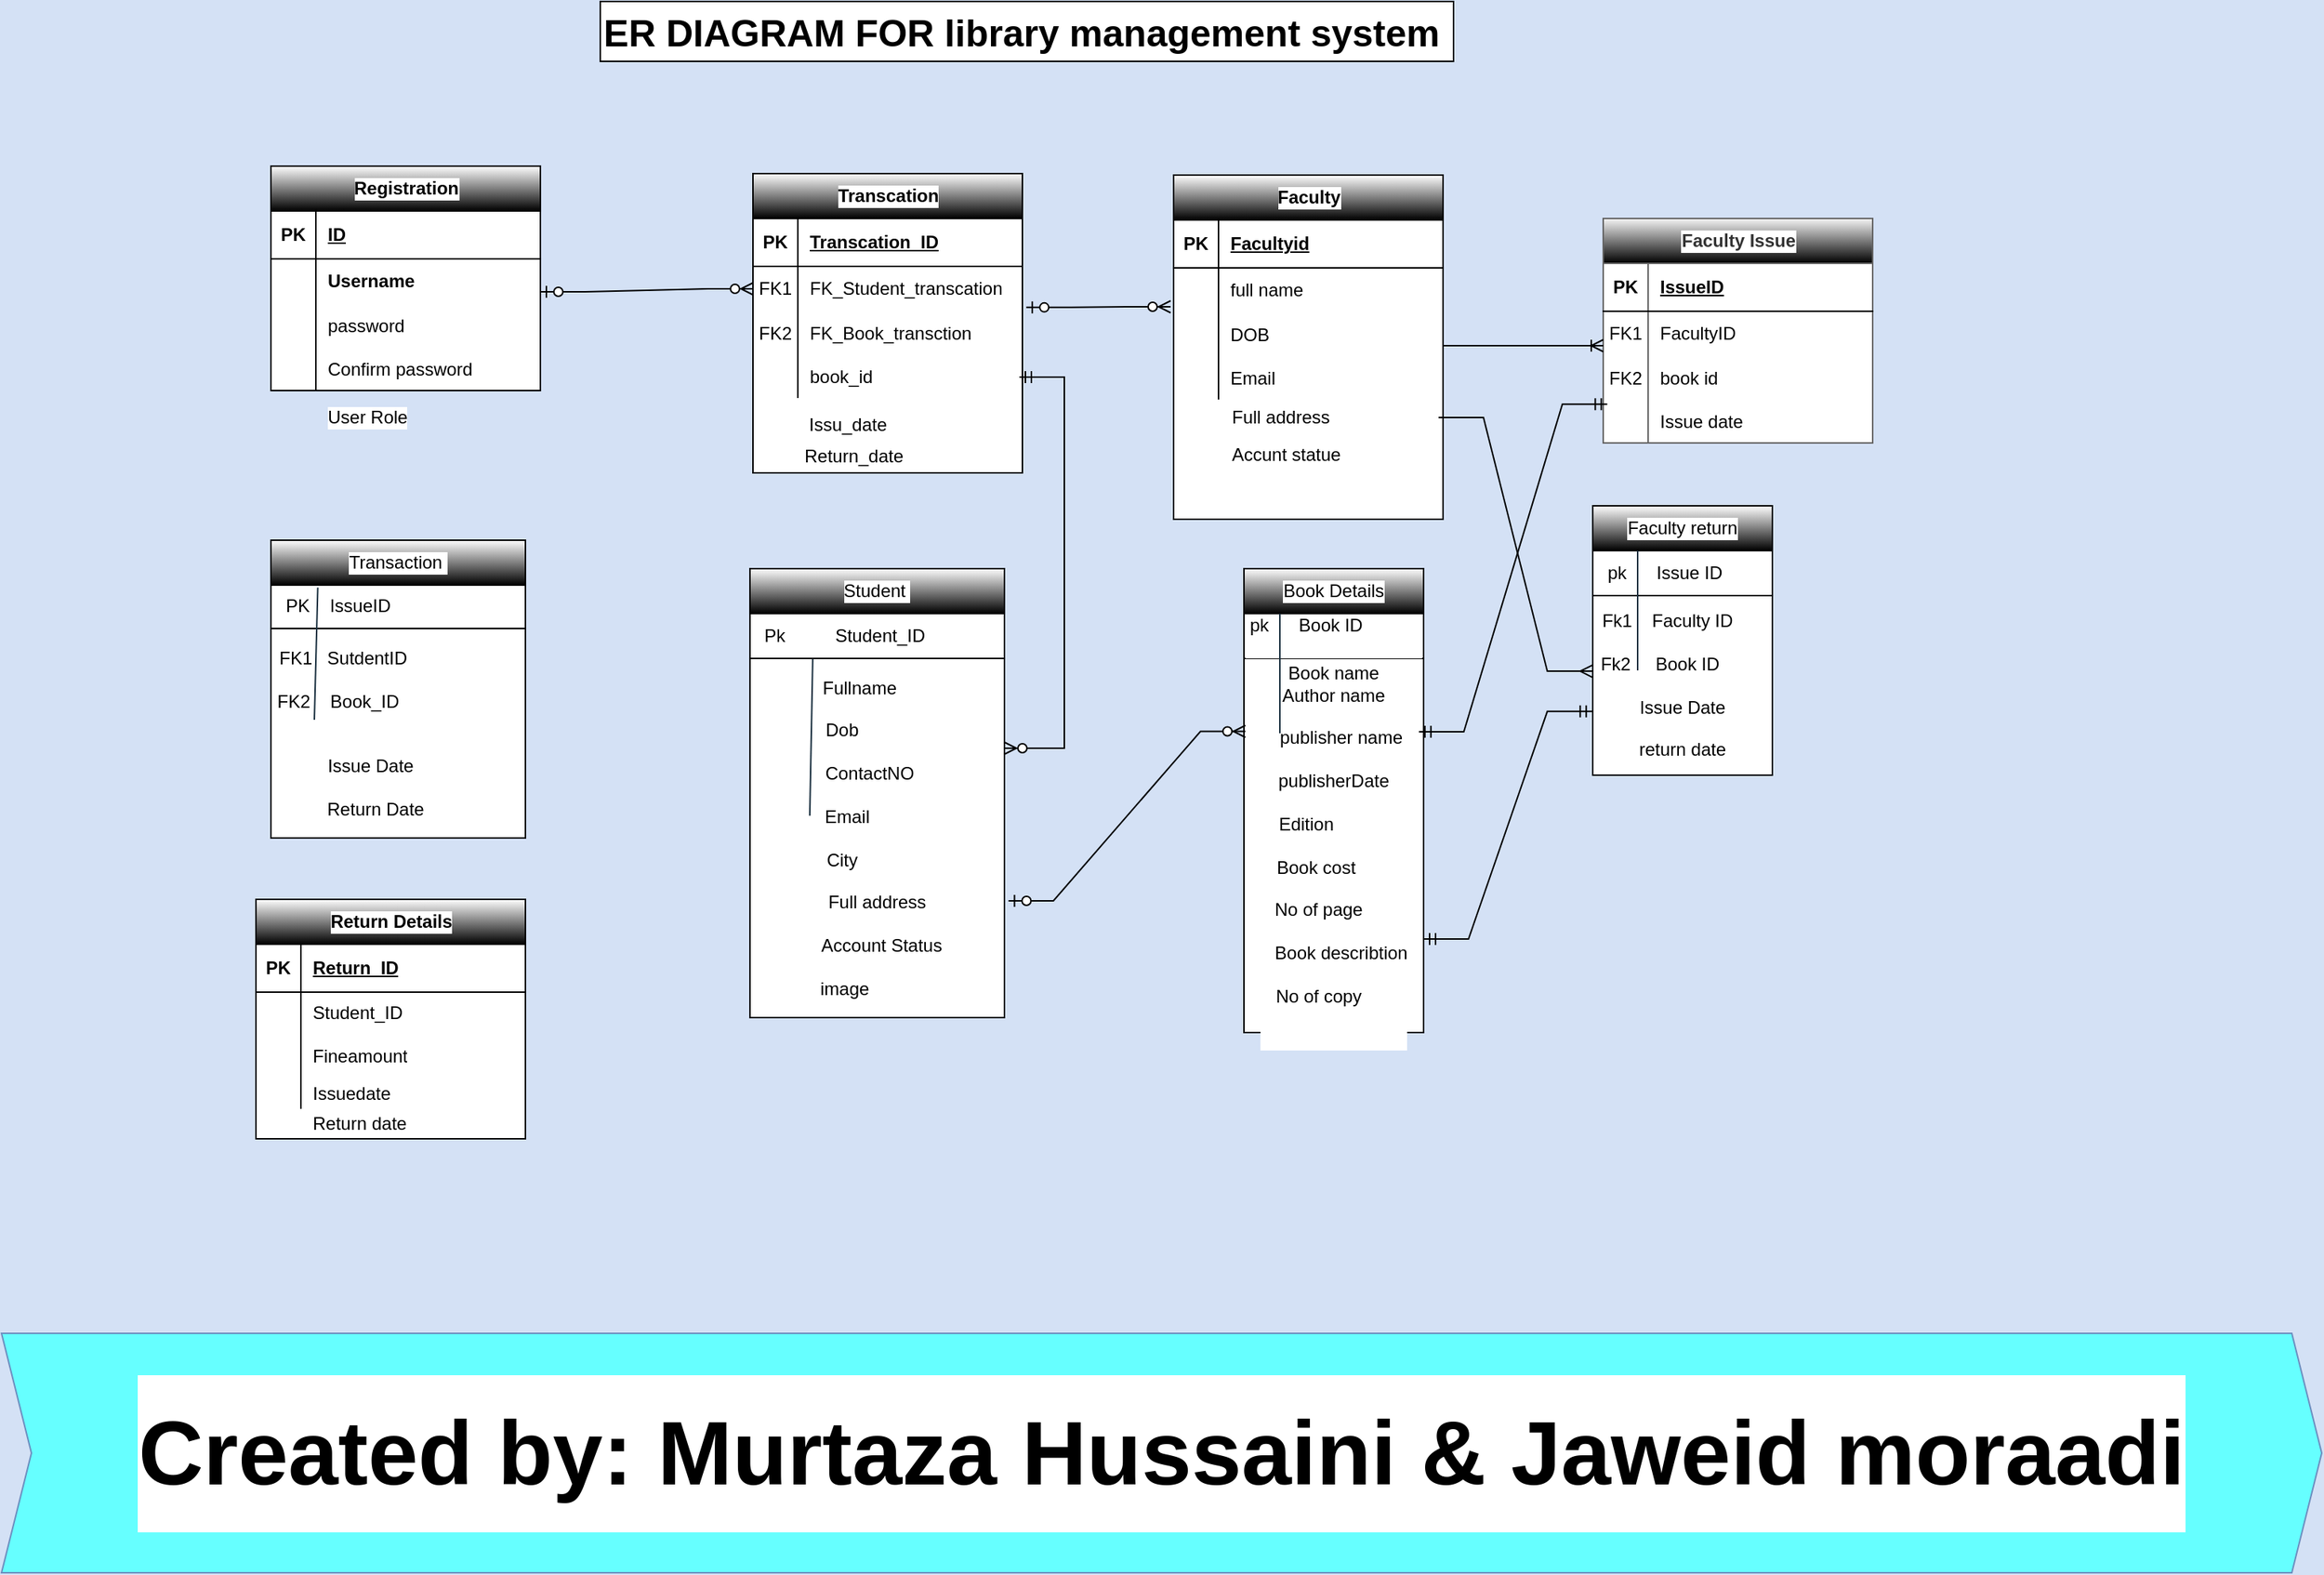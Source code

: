 <mxfile version="27.0.3">
  <diagram name="Page-1" id="FoEoWMVOJTnuln3-TEQc">
    <mxGraphModel dx="1464" dy="644" grid="1" gridSize="10" guides="1" tooltips="1" connect="1" arrows="1" fold="1" page="1" pageScale="1" pageWidth="850" pageHeight="1100" background="#D4E1F5" math="0" shadow="0">
      <root>
        <mxCell id="0" />
        <mxCell id="1" parent="0" />
        <mxCell id="78TRFL_Pudhh9JTYJMQ1-1" value="Registration" style="shape=table;startSize=30;container=1;collapsible=1;childLayout=tableLayout;fixedRows=1;rowLines=0;fontStyle=1;align=center;resizeLast=1;html=1;labelBackgroundColor=#FFFFFF;swimlaneFillColor=default;gradientColor=default;" parent="1" vertex="1">
          <mxGeometry x="240" y="160" width="180" height="150" as="geometry" />
        </mxCell>
        <mxCell id="78TRFL_Pudhh9JTYJMQ1-2" value="" style="shape=tableRow;horizontal=0;startSize=0;swimlaneHead=0;swimlaneBody=0;fillColor=none;collapsible=0;dropTarget=0;points=[[0,0.5],[1,0.5]];portConstraint=eastwest;top=0;left=0;right=0;bottom=1;labelBackgroundColor=#FFFFFF;strokeColor=inherit;" parent="78TRFL_Pudhh9JTYJMQ1-1" vertex="1">
          <mxGeometry y="30" width="180" height="32" as="geometry" />
        </mxCell>
        <mxCell id="78TRFL_Pudhh9JTYJMQ1-3" value="PK" style="shape=partialRectangle;connectable=0;fillColor=none;top=0;left=0;bottom=0;right=0;fontStyle=1;overflow=hidden;whiteSpace=wrap;html=1;labelBackgroundColor=#FFFFFF;strokeColor=inherit;" parent="78TRFL_Pudhh9JTYJMQ1-2" vertex="1">
          <mxGeometry width="30" height="32" as="geometry">
            <mxRectangle width="30" height="32" as="alternateBounds" />
          </mxGeometry>
        </mxCell>
        <mxCell id="78TRFL_Pudhh9JTYJMQ1-4" value="ID" style="shape=partialRectangle;connectable=0;fillColor=none;top=0;left=0;bottom=0;right=0;align=left;spacingLeft=6;fontStyle=5;overflow=hidden;whiteSpace=wrap;html=1;labelBackgroundColor=#FFFFFF;strokeColor=inherit;" parent="78TRFL_Pudhh9JTYJMQ1-2" vertex="1">
          <mxGeometry x="30" width="150" height="32" as="geometry">
            <mxRectangle width="150" height="32" as="alternateBounds" />
          </mxGeometry>
        </mxCell>
        <mxCell id="78TRFL_Pudhh9JTYJMQ1-5" value="" style="shape=tableRow;horizontal=0;startSize=0;swimlaneHead=0;swimlaneBody=0;fillColor=none;collapsible=0;dropTarget=0;points=[[0,0.5],[1,0.5]];portConstraint=eastwest;top=0;left=0;right=0;bottom=0;labelBackgroundColor=#FFFFFF;strokeColor=inherit;" parent="78TRFL_Pudhh9JTYJMQ1-1" vertex="1">
          <mxGeometry y="62" width="180" height="30" as="geometry" />
        </mxCell>
        <mxCell id="78TRFL_Pudhh9JTYJMQ1-6" value="" style="shape=partialRectangle;connectable=0;fillColor=none;top=0;left=0;bottom=0;right=0;editable=1;overflow=hidden;whiteSpace=wrap;html=1;labelBackgroundColor=#FFFFFF;strokeColor=inherit;" parent="78TRFL_Pudhh9JTYJMQ1-5" vertex="1">
          <mxGeometry width="30" height="30" as="geometry">
            <mxRectangle width="30" height="30" as="alternateBounds" />
          </mxGeometry>
        </mxCell>
        <mxCell id="78TRFL_Pudhh9JTYJMQ1-7" value="&lt;b&gt;Username&lt;/b&gt;" style="shape=partialRectangle;connectable=0;fillColor=none;top=0;left=0;bottom=0;right=0;align=left;spacingLeft=6;overflow=hidden;whiteSpace=wrap;html=1;labelBackgroundColor=#FFFFFF;strokeColor=inherit;" parent="78TRFL_Pudhh9JTYJMQ1-5" vertex="1">
          <mxGeometry x="30" width="150" height="30" as="geometry">
            <mxRectangle width="150" height="30" as="alternateBounds" />
          </mxGeometry>
        </mxCell>
        <mxCell id="78TRFL_Pudhh9JTYJMQ1-8" value="" style="shape=tableRow;horizontal=0;startSize=0;swimlaneHead=0;swimlaneBody=0;fillColor=none;collapsible=0;dropTarget=0;points=[[0,0.5],[1,0.5]];portConstraint=eastwest;top=0;left=0;right=0;bottom=0;labelBackgroundColor=#FFFFFF;strokeColor=inherit;" parent="78TRFL_Pudhh9JTYJMQ1-1" vertex="1">
          <mxGeometry y="92" width="180" height="30" as="geometry" />
        </mxCell>
        <mxCell id="78TRFL_Pudhh9JTYJMQ1-9" value="" style="shape=partialRectangle;connectable=0;fillColor=none;top=0;left=0;bottom=0;right=0;editable=1;overflow=hidden;whiteSpace=wrap;html=1;labelBackgroundColor=#FFFFFF;strokeColor=inherit;" parent="78TRFL_Pudhh9JTYJMQ1-8" vertex="1">
          <mxGeometry width="30" height="30" as="geometry">
            <mxRectangle width="30" height="30" as="alternateBounds" />
          </mxGeometry>
        </mxCell>
        <mxCell id="78TRFL_Pudhh9JTYJMQ1-10" value="password" style="shape=partialRectangle;connectable=0;fillColor=none;top=0;left=0;bottom=0;right=0;align=left;spacingLeft=6;overflow=hidden;whiteSpace=wrap;html=1;labelBackgroundColor=#FFFFFF;strokeColor=inherit;" parent="78TRFL_Pudhh9JTYJMQ1-8" vertex="1">
          <mxGeometry x="30" width="150" height="30" as="geometry">
            <mxRectangle width="150" height="30" as="alternateBounds" />
          </mxGeometry>
        </mxCell>
        <mxCell id="78TRFL_Pudhh9JTYJMQ1-11" value="" style="shape=tableRow;horizontal=0;startSize=0;swimlaneHead=0;swimlaneBody=0;fillColor=none;collapsible=0;dropTarget=0;points=[[0,0.5],[1,0.5]];portConstraint=eastwest;top=0;left=0;right=0;bottom=0;labelBackgroundColor=#FFFFFF;strokeColor=inherit;" parent="78TRFL_Pudhh9JTYJMQ1-1" vertex="1">
          <mxGeometry y="122" width="180" height="28" as="geometry" />
        </mxCell>
        <mxCell id="78TRFL_Pudhh9JTYJMQ1-12" value="" style="shape=partialRectangle;connectable=0;fillColor=none;top=0;left=0;bottom=0;right=0;editable=1;overflow=hidden;whiteSpace=wrap;html=1;labelBackgroundColor=#FFFFFF;strokeColor=inherit;" parent="78TRFL_Pudhh9JTYJMQ1-11" vertex="1">
          <mxGeometry width="30" height="28" as="geometry">
            <mxRectangle width="30" height="28" as="alternateBounds" />
          </mxGeometry>
        </mxCell>
        <mxCell id="78TRFL_Pudhh9JTYJMQ1-13" value="Confirm password" style="shape=partialRectangle;connectable=0;fillColor=none;top=0;left=0;bottom=0;right=0;align=left;spacingLeft=6;overflow=hidden;whiteSpace=wrap;html=1;labelBackgroundColor=#FFFFFF;strokeColor=inherit;" parent="78TRFL_Pudhh9JTYJMQ1-11" vertex="1">
          <mxGeometry x="30" width="150" height="28" as="geometry">
            <mxRectangle width="150" height="28" as="alternateBounds" />
          </mxGeometry>
        </mxCell>
        <mxCell id="78TRFL_Pudhh9JTYJMQ1-14" value="" style="endArrow=none;html=1;rounded=0;fontFamily=Helvetica;fontSize=12;fontColor=default;horizontal=0;exitX=0.016;exitY=-0.075;exitDx=0;exitDy=0;exitPerimeter=0;entryX=0.994;entryY=0.89;entryDx=0;entryDy=0;entryPerimeter=0;labelBackgroundColor=#FFFFFF;strokeColor=none;" parent="78TRFL_Pudhh9JTYJMQ1-1" target="78TRFL_Pudhh9JTYJMQ1-5" edge="1">
          <mxGeometry width="50" height="50" relative="1" as="geometry">
            <mxPoint x="-0.12" y="89.75" as="sourcePoint" />
            <mxPoint x="187" y="90" as="targetPoint" />
          </mxGeometry>
        </mxCell>
        <mxCell id="78TRFL_Pudhh9JTYJMQ1-15" value="User Role" style="shape=partialRectangle;connectable=0;fillColor=none;top=0;left=0;bottom=0;right=0;align=left;spacingLeft=6;overflow=hidden;whiteSpace=wrap;html=1;labelBackgroundColor=#FFFFFF;strokeColor=none;" parent="1" vertex="1">
          <mxGeometry x="270" y="313" width="150" height="30" as="geometry">
            <mxRectangle width="150" height="30" as="alternateBounds" />
          </mxGeometry>
        </mxCell>
        <mxCell id="78TRFL_Pudhh9JTYJMQ1-16" value="" style="endArrow=none;html=1;rounded=0;fontFamily=Helvetica;fontSize=12;fontColor=default;horizontal=0;labelBackgroundColor=#FFFFFF;strokeColor=none;" parent="1" edge="1">
          <mxGeometry width="50" height="50" relative="1" as="geometry">
            <mxPoint x="240" y="350" as="sourcePoint" />
            <mxPoint x="420" y="350" as="targetPoint" />
          </mxGeometry>
        </mxCell>
        <mxCell id="78TRFL_Pudhh9JTYJMQ1-17" value="" style="endArrow=none;html=1;rounded=0;fontFamily=Helvetica;fontSize=12;fontColor=default;horizontal=0;labelBackgroundColor=#FFFFFF;strokeColor=none;" parent="1" edge="1">
          <mxGeometry width="50" height="50" relative="1" as="geometry">
            <mxPoint x="420" y="310" as="sourcePoint" />
            <mxPoint x="420" y="350" as="targetPoint" />
          </mxGeometry>
        </mxCell>
        <mxCell id="78TRFL_Pudhh9JTYJMQ1-18" value="" style="endArrow=none;html=1;rounded=0;fontFamily=Helvetica;fontSize=12;fontColor=default;horizontal=0;labelBackgroundColor=#FFFFFF;strokeColor=none;" parent="1" edge="1">
          <mxGeometry width="50" height="50" relative="1" as="geometry">
            <mxPoint x="240" y="311" as="sourcePoint" />
            <mxPoint x="240" y="351" as="targetPoint" />
          </mxGeometry>
        </mxCell>
        <mxCell id="78TRFL_Pudhh9JTYJMQ1-19" value="" style="endArrow=none;html=1;rounded=0;fontFamily=Helvetica;fontSize=12;fontColor=default;horizontal=0;labelBackgroundColor=#FFFFFF;strokeColor=none;" parent="1" edge="1">
          <mxGeometry width="50" height="50" relative="1" as="geometry">
            <mxPoint x="270" y="311" as="sourcePoint" />
            <mxPoint x="270" y="351" as="targetPoint" />
          </mxGeometry>
        </mxCell>
        <mxCell id="78TRFL_Pudhh9JTYJMQ1-20" value="" style="edgeStyle=entityRelationEdgeStyle;fontSize=12;html=1;endArrow=ERzeroToMany;startArrow=ERzeroToOne;rounded=0;fontFamily=Helvetica;fontColor=default;horizontal=0;entryX=0;entryY=0.5;entryDx=0;entryDy=0;labelBackgroundColor=#FFFFFF;" parent="1" target="78TRFL_Pudhh9JTYJMQ1-25" edge="1">
          <mxGeometry width="100" height="100" relative="1" as="geometry">
            <mxPoint x="420" y="244" as="sourcePoint" />
            <mxPoint x="540" y="244" as="targetPoint" />
            <Array as="points">
              <mxPoint x="510" y="144" />
              <mxPoint x="520" y="224" />
            </Array>
          </mxGeometry>
        </mxCell>
        <mxCell id="78TRFL_Pudhh9JTYJMQ1-21" value="Transcation" style="shape=table;startSize=30;container=1;collapsible=1;childLayout=tableLayout;fixedRows=1;rowLines=0;fontStyle=1;align=center;resizeLast=1;html=1;labelBackgroundColor=#FFFFFF;swimlaneFillColor=default;gradientColor=default;" parent="1" vertex="1">
          <mxGeometry x="562" y="165" width="180" height="200" as="geometry" />
        </mxCell>
        <mxCell id="78TRFL_Pudhh9JTYJMQ1-22" value="" style="shape=tableRow;horizontal=0;startSize=0;swimlaneHead=0;swimlaneBody=0;fillColor=none;collapsible=0;dropTarget=0;points=[[0,0.5],[1,0.5]];portConstraint=eastwest;top=0;left=0;right=0;bottom=1;labelBackgroundColor=#FFFFFF;" parent="78TRFL_Pudhh9JTYJMQ1-21" vertex="1">
          <mxGeometry y="30" width="180" height="32" as="geometry" />
        </mxCell>
        <mxCell id="78TRFL_Pudhh9JTYJMQ1-23" value="PK" style="shape=partialRectangle;connectable=0;fillColor=none;top=0;left=0;bottom=0;right=0;fontStyle=1;overflow=hidden;whiteSpace=wrap;html=1;labelBackgroundColor=#FFFFFF;" parent="78TRFL_Pudhh9JTYJMQ1-22" vertex="1">
          <mxGeometry width="30" height="32" as="geometry">
            <mxRectangle width="30" height="32" as="alternateBounds" />
          </mxGeometry>
        </mxCell>
        <mxCell id="78TRFL_Pudhh9JTYJMQ1-24" value="Transcation_ID" style="shape=partialRectangle;connectable=0;fillColor=none;top=0;left=0;bottom=0;right=0;align=left;spacingLeft=6;fontStyle=5;overflow=hidden;whiteSpace=wrap;html=1;labelBackgroundColor=#FFFFFF;" parent="78TRFL_Pudhh9JTYJMQ1-22" vertex="1">
          <mxGeometry x="30" width="150" height="32" as="geometry">
            <mxRectangle width="150" height="32" as="alternateBounds" />
          </mxGeometry>
        </mxCell>
        <mxCell id="78TRFL_Pudhh9JTYJMQ1-25" value="" style="shape=tableRow;horizontal=0;startSize=0;swimlaneHead=0;swimlaneBody=0;fillColor=none;collapsible=0;dropTarget=0;points=[[0,0.5],[1,0.5]];portConstraint=eastwest;top=0;left=0;right=0;bottom=0;labelBackgroundColor=#FFFFFF;" parent="78TRFL_Pudhh9JTYJMQ1-21" vertex="1">
          <mxGeometry y="62" width="180" height="30" as="geometry" />
        </mxCell>
        <mxCell id="78TRFL_Pudhh9JTYJMQ1-26" value="FK1" style="shape=partialRectangle;connectable=0;fillColor=none;top=0;left=0;bottom=0;right=0;editable=1;overflow=hidden;whiteSpace=wrap;html=1;labelBackgroundColor=#FFFFFF;" parent="78TRFL_Pudhh9JTYJMQ1-25" vertex="1">
          <mxGeometry width="30" height="30" as="geometry">
            <mxRectangle width="30" height="30" as="alternateBounds" />
          </mxGeometry>
        </mxCell>
        <mxCell id="78TRFL_Pudhh9JTYJMQ1-27" value="FK_Student_transcation" style="shape=partialRectangle;connectable=0;fillColor=none;top=0;left=0;bottom=0;right=0;align=left;spacingLeft=6;overflow=hidden;whiteSpace=wrap;html=1;labelBackgroundColor=#FFFFFF;" parent="78TRFL_Pudhh9JTYJMQ1-25" vertex="1">
          <mxGeometry x="30" width="150" height="30" as="geometry">
            <mxRectangle width="150" height="30" as="alternateBounds" />
          </mxGeometry>
        </mxCell>
        <mxCell id="78TRFL_Pudhh9JTYJMQ1-28" value="" style="shape=tableRow;horizontal=0;startSize=0;swimlaneHead=0;swimlaneBody=0;fillColor=none;collapsible=0;dropTarget=0;points=[[0,0.5],[1,0.5]];portConstraint=eastwest;top=0;left=0;right=0;bottom=0;labelBackgroundColor=#FFFFFF;" parent="78TRFL_Pudhh9JTYJMQ1-21" vertex="1">
          <mxGeometry y="92" width="180" height="30" as="geometry" />
        </mxCell>
        <mxCell id="78TRFL_Pudhh9JTYJMQ1-29" value="FK2" style="shape=partialRectangle;connectable=0;fillColor=none;top=0;left=0;bottom=0;right=0;editable=1;overflow=hidden;whiteSpace=wrap;html=1;labelBackgroundColor=#FFFFFF;" parent="78TRFL_Pudhh9JTYJMQ1-28" vertex="1">
          <mxGeometry width="30" height="30" as="geometry">
            <mxRectangle width="30" height="30" as="alternateBounds" />
          </mxGeometry>
        </mxCell>
        <mxCell id="78TRFL_Pudhh9JTYJMQ1-30" value="FK_Book_transction" style="shape=partialRectangle;connectable=0;fillColor=none;top=0;left=0;bottom=0;right=0;align=left;spacingLeft=6;overflow=hidden;whiteSpace=wrap;html=1;labelBackgroundColor=#FFFFFF;" parent="78TRFL_Pudhh9JTYJMQ1-28" vertex="1">
          <mxGeometry x="30" width="150" height="30" as="geometry">
            <mxRectangle width="150" height="30" as="alternateBounds" />
          </mxGeometry>
        </mxCell>
        <mxCell id="78TRFL_Pudhh9JTYJMQ1-31" value="" style="shape=tableRow;horizontal=0;startSize=0;swimlaneHead=0;swimlaneBody=0;fillColor=none;collapsible=0;dropTarget=0;points=[[0,0.5],[1,0.5]];portConstraint=eastwest;top=0;left=0;right=0;bottom=0;labelBackgroundColor=#FFFFFF;" parent="78TRFL_Pudhh9JTYJMQ1-21" vertex="1">
          <mxGeometry y="122" width="180" height="28" as="geometry" />
        </mxCell>
        <mxCell id="78TRFL_Pudhh9JTYJMQ1-32" value="" style="shape=partialRectangle;connectable=0;fillColor=none;top=0;left=0;bottom=0;right=0;editable=1;overflow=hidden;whiteSpace=wrap;html=1;labelBackgroundColor=#FFFFFF;" parent="78TRFL_Pudhh9JTYJMQ1-31" vertex="1">
          <mxGeometry width="30" height="28" as="geometry">
            <mxRectangle width="30" height="28" as="alternateBounds" />
          </mxGeometry>
        </mxCell>
        <mxCell id="78TRFL_Pudhh9JTYJMQ1-33" value="book_id" style="shape=partialRectangle;connectable=0;fillColor=none;top=0;left=0;bottom=0;right=0;align=left;spacingLeft=6;overflow=hidden;whiteSpace=wrap;html=1;labelBackgroundColor=#FFFFFF;" parent="78TRFL_Pudhh9JTYJMQ1-31" vertex="1">
          <mxGeometry x="30" width="150" height="28" as="geometry">
            <mxRectangle width="150" height="28" as="alternateBounds" />
          </mxGeometry>
        </mxCell>
        <mxCell id="78TRFL_Pudhh9JTYJMQ1-34" value="Issu_date" style="text;html=1;align=center;verticalAlign=middle;resizable=0;points=[];autosize=1;strokeColor=none;fillColor=none;fontFamily=Helvetica;fontSize=12;fontColor=default;horizontal=0;rotation=90;labelBackgroundColor=#FFFFFF;" parent="1" vertex="1">
          <mxGeometry x="605" y="298" width="40" height="70" as="geometry" />
        </mxCell>
        <mxCell id="78TRFL_Pudhh9JTYJMQ1-35" value="Return_date" style="text;html=1;align=center;verticalAlign=middle;resizable=0;points=[];autosize=1;strokeColor=none;fillColor=none;fontFamily=Helvetica;fontSize=12;fontColor=default;horizontal=0;rotation=90;labelBackgroundColor=#FFFFFF;" parent="1" vertex="1">
          <mxGeometry x="609" y="314" width="40" height="80" as="geometry" />
        </mxCell>
        <mxCell id="78TRFL_Pudhh9JTYJMQ1-36" value="" style="edgeStyle=entityRelationEdgeStyle;fontSize=12;html=1;endArrow=ERzeroToMany;startArrow=ERzeroToOne;rounded=0;fontFamily=Helvetica;fontColor=default;horizontal=0;exitX=1.02;exitY=-0.086;exitDx=0;exitDy=0;exitPerimeter=0;labelBackgroundColor=#FFFFFF;" parent="1" edge="1">
          <mxGeometry width="100" height="100" relative="1" as="geometry">
            <mxPoint x="744.6" y="254.42" as="sourcePoint" />
            <mxPoint x="841" y="254" as="targetPoint" />
            <Array as="points">
              <mxPoint x="811" y="154" />
              <mxPoint x="821" y="234" />
            </Array>
          </mxGeometry>
        </mxCell>
        <mxCell id="78TRFL_Pudhh9JTYJMQ1-37" value="Faculty" style="shape=table;startSize=30;container=1;collapsible=1;childLayout=tableLayout;fixedRows=1;rowLines=0;fontStyle=1;align=center;resizeLast=1;html=1;labelBackgroundColor=#FFFFFF;swimlaneFillColor=default;strokeColor=default;gradientColor=default;" parent="1" vertex="1">
          <mxGeometry x="843" y="166" width="180" height="230" as="geometry" />
        </mxCell>
        <mxCell id="78TRFL_Pudhh9JTYJMQ1-38" value="" style="shape=tableRow;horizontal=0;startSize=0;swimlaneHead=0;swimlaneBody=0;fillColor=none;collapsible=0;dropTarget=0;points=[[0,0.5],[1,0.5]];portConstraint=eastwest;top=0;left=0;right=0;bottom=1;labelBackgroundColor=#FFFFFF;swimlaneFillColor=default;strokeColor=default;" parent="78TRFL_Pudhh9JTYJMQ1-37" vertex="1">
          <mxGeometry y="30" width="180" height="32" as="geometry" />
        </mxCell>
        <mxCell id="78TRFL_Pudhh9JTYJMQ1-39" value="PK" style="shape=partialRectangle;connectable=0;fillColor=none;top=0;left=0;bottom=0;right=0;fontStyle=1;overflow=hidden;whiteSpace=wrap;html=1;labelBackgroundColor=#FFFFFF;swimlaneFillColor=default;strokeColor=default;" parent="78TRFL_Pudhh9JTYJMQ1-38" vertex="1">
          <mxGeometry width="30" height="32" as="geometry">
            <mxRectangle width="30" height="32" as="alternateBounds" />
          </mxGeometry>
        </mxCell>
        <mxCell id="78TRFL_Pudhh9JTYJMQ1-40" value="Facultyid" style="shape=partialRectangle;connectable=0;fillColor=none;top=0;left=0;bottom=0;right=0;align=left;spacingLeft=6;fontStyle=5;overflow=hidden;whiteSpace=wrap;html=1;labelBackgroundColor=#FFFFFF;swimlaneFillColor=default;strokeColor=default;" parent="78TRFL_Pudhh9JTYJMQ1-38" vertex="1">
          <mxGeometry x="30" width="150" height="32" as="geometry">
            <mxRectangle width="150" height="32" as="alternateBounds" />
          </mxGeometry>
        </mxCell>
        <mxCell id="78TRFL_Pudhh9JTYJMQ1-41" value="" style="shape=tableRow;horizontal=0;startSize=0;swimlaneHead=0;swimlaneBody=0;fillColor=none;collapsible=0;dropTarget=0;points=[[0,0.5],[1,0.5]];portConstraint=eastwest;top=0;left=0;right=0;bottom=0;labelBackgroundColor=#FFFFFF;swimlaneFillColor=default;strokeColor=default;" parent="78TRFL_Pudhh9JTYJMQ1-37" vertex="1">
          <mxGeometry y="62" width="180" height="30" as="geometry" />
        </mxCell>
        <mxCell id="78TRFL_Pudhh9JTYJMQ1-42" value="" style="shape=partialRectangle;connectable=0;fillColor=none;top=0;left=0;bottom=0;right=0;editable=1;overflow=hidden;whiteSpace=wrap;html=1;labelBackgroundColor=#FFFFFF;swimlaneFillColor=default;strokeColor=default;" parent="78TRFL_Pudhh9JTYJMQ1-41" vertex="1">
          <mxGeometry width="30" height="30" as="geometry">
            <mxRectangle width="30" height="30" as="alternateBounds" />
          </mxGeometry>
        </mxCell>
        <mxCell id="78TRFL_Pudhh9JTYJMQ1-43" value="full name" style="shape=partialRectangle;connectable=0;fillColor=none;top=0;left=0;bottom=0;right=0;align=left;spacingLeft=6;overflow=hidden;whiteSpace=wrap;html=1;labelBackgroundColor=#FFFFFF;swimlaneFillColor=default;strokeColor=default;" parent="78TRFL_Pudhh9JTYJMQ1-41" vertex="1">
          <mxGeometry x="30" width="150" height="30" as="geometry">
            <mxRectangle width="150" height="30" as="alternateBounds" />
          </mxGeometry>
        </mxCell>
        <mxCell id="78TRFL_Pudhh9JTYJMQ1-44" value="" style="shape=tableRow;horizontal=0;startSize=0;swimlaneHead=0;swimlaneBody=0;fillColor=none;collapsible=0;dropTarget=0;points=[[0,0.5],[1,0.5]];portConstraint=eastwest;top=0;left=0;right=0;bottom=0;labelBackgroundColor=#FFFFFF;swimlaneFillColor=default;strokeColor=default;" parent="78TRFL_Pudhh9JTYJMQ1-37" vertex="1">
          <mxGeometry y="92" width="180" height="30" as="geometry" />
        </mxCell>
        <mxCell id="78TRFL_Pudhh9JTYJMQ1-45" value="" style="shape=partialRectangle;connectable=0;fillColor=none;top=0;left=0;bottom=0;right=0;editable=1;overflow=hidden;whiteSpace=wrap;html=1;labelBackgroundColor=#FFFFFF;swimlaneFillColor=default;strokeColor=default;" parent="78TRFL_Pudhh9JTYJMQ1-44" vertex="1">
          <mxGeometry width="30" height="30" as="geometry">
            <mxRectangle width="30" height="30" as="alternateBounds" />
          </mxGeometry>
        </mxCell>
        <mxCell id="78TRFL_Pudhh9JTYJMQ1-46" value="DOB" style="shape=partialRectangle;connectable=0;fillColor=none;top=0;left=0;bottom=0;right=0;align=left;spacingLeft=6;overflow=hidden;whiteSpace=wrap;html=1;labelBackgroundColor=#FFFFFF;swimlaneFillColor=default;strokeColor=default;" parent="78TRFL_Pudhh9JTYJMQ1-44" vertex="1">
          <mxGeometry x="30" width="150" height="30" as="geometry">
            <mxRectangle width="150" height="30" as="alternateBounds" />
          </mxGeometry>
        </mxCell>
        <mxCell id="78TRFL_Pudhh9JTYJMQ1-47" value="" style="shape=tableRow;horizontal=0;startSize=0;swimlaneHead=0;swimlaneBody=0;fillColor=none;collapsible=0;dropTarget=0;points=[[0,0.5],[1,0.5]];portConstraint=eastwest;top=0;left=0;right=0;bottom=0;labelBackgroundColor=#FFFFFF;swimlaneFillColor=default;strokeColor=default;" parent="78TRFL_Pudhh9JTYJMQ1-37" vertex="1">
          <mxGeometry y="122" width="180" height="28" as="geometry" />
        </mxCell>
        <mxCell id="78TRFL_Pudhh9JTYJMQ1-48" value="" style="shape=partialRectangle;connectable=0;fillColor=none;top=0;left=0;bottom=0;right=0;editable=1;overflow=hidden;whiteSpace=wrap;html=1;labelBackgroundColor=#FFFFFF;swimlaneFillColor=default;strokeColor=default;" parent="78TRFL_Pudhh9JTYJMQ1-47" vertex="1">
          <mxGeometry width="30" height="28" as="geometry">
            <mxRectangle width="30" height="28" as="alternateBounds" />
          </mxGeometry>
        </mxCell>
        <mxCell id="78TRFL_Pudhh9JTYJMQ1-49" value="Email" style="shape=partialRectangle;connectable=0;fillColor=none;top=0;left=0;bottom=0;right=0;align=left;spacingLeft=6;overflow=hidden;whiteSpace=wrap;html=1;labelBackgroundColor=#FFFFFF;swimlaneFillColor=default;strokeColor=default;" parent="78TRFL_Pudhh9JTYJMQ1-47" vertex="1">
          <mxGeometry x="30" width="150" height="28" as="geometry">
            <mxRectangle width="150" height="28" as="alternateBounds" />
          </mxGeometry>
        </mxCell>
        <mxCell id="78TRFL_Pudhh9JTYJMQ1-50" value="Full address" style="shape=partialRectangle;connectable=0;fillColor=none;top=0;left=0;bottom=0;right=0;align=left;spacingLeft=6;overflow=hidden;whiteSpace=wrap;html=1;labelBackgroundColor=#FFFFFF;swimlaneFillColor=default;strokeColor=default;" parent="1" vertex="1">
          <mxGeometry x="874" y="314" width="150" height="28" as="geometry">
            <mxRectangle width="150" height="28" as="alternateBounds" />
          </mxGeometry>
        </mxCell>
        <mxCell id="78TRFL_Pudhh9JTYJMQ1-52" value="Faculty Issue" style="shape=table;startSize=30;container=1;collapsible=1;childLayout=tableLayout;fixedRows=1;rowLines=0;fontStyle=1;align=center;resizeLast=1;html=1;labelBackgroundColor=#FFFFFF;fillColor=#f5f5f5;fontColor=#333333;strokeColor=#666666;gradientColor=default;swimlaneFillColor=default;" parent="1" vertex="1">
          <mxGeometry x="1130" y="195" width="180" height="150" as="geometry" />
        </mxCell>
        <mxCell id="78TRFL_Pudhh9JTYJMQ1-53" value="" style="shape=tableRow;horizontal=0;startSize=0;swimlaneHead=0;swimlaneBody=0;fillColor=none;collapsible=0;dropTarget=0;points=[[0,0.5],[1,0.5]];portConstraint=eastwest;top=0;left=0;right=0;bottom=1;labelBackgroundColor=#FFFFFF;" parent="78TRFL_Pudhh9JTYJMQ1-52" vertex="1">
          <mxGeometry y="30" width="180" height="32" as="geometry" />
        </mxCell>
        <mxCell id="78TRFL_Pudhh9JTYJMQ1-54" value="PK" style="shape=partialRectangle;connectable=0;fillColor=none;top=0;left=0;bottom=0;right=0;fontStyle=1;overflow=hidden;whiteSpace=wrap;html=1;labelBackgroundColor=#FFFFFF;" parent="78TRFL_Pudhh9JTYJMQ1-53" vertex="1">
          <mxGeometry width="30" height="32" as="geometry">
            <mxRectangle width="30" height="32" as="alternateBounds" />
          </mxGeometry>
        </mxCell>
        <mxCell id="78TRFL_Pudhh9JTYJMQ1-55" value="IssueID" style="shape=partialRectangle;connectable=0;fillColor=none;top=0;left=0;bottom=0;right=0;align=left;spacingLeft=6;fontStyle=5;overflow=hidden;whiteSpace=wrap;html=1;labelBackgroundColor=#FFFFFF;" parent="78TRFL_Pudhh9JTYJMQ1-53" vertex="1">
          <mxGeometry x="30" width="150" height="32" as="geometry">
            <mxRectangle width="150" height="32" as="alternateBounds" />
          </mxGeometry>
        </mxCell>
        <mxCell id="78TRFL_Pudhh9JTYJMQ1-56" value="" style="shape=tableRow;horizontal=0;startSize=0;swimlaneHead=0;swimlaneBody=0;fillColor=none;collapsible=0;dropTarget=0;points=[[0,0.5],[1,0.5]];portConstraint=eastwest;top=0;left=0;right=0;bottom=0;labelBackgroundColor=#FFFFFF;" parent="78TRFL_Pudhh9JTYJMQ1-52" vertex="1">
          <mxGeometry y="62" width="180" height="30" as="geometry" />
        </mxCell>
        <mxCell id="78TRFL_Pudhh9JTYJMQ1-57" value="FK1" style="shape=partialRectangle;connectable=0;fillColor=none;top=0;left=0;bottom=0;right=0;editable=1;overflow=hidden;whiteSpace=wrap;html=1;labelBackgroundColor=#FFFFFF;" parent="78TRFL_Pudhh9JTYJMQ1-56" vertex="1">
          <mxGeometry width="30" height="30" as="geometry">
            <mxRectangle width="30" height="30" as="alternateBounds" />
          </mxGeometry>
        </mxCell>
        <mxCell id="78TRFL_Pudhh9JTYJMQ1-58" value="FacultyID" style="shape=partialRectangle;connectable=0;fillColor=none;top=0;left=0;bottom=0;right=0;align=left;spacingLeft=6;overflow=hidden;whiteSpace=wrap;html=1;labelBackgroundColor=#FFFFFF;" parent="78TRFL_Pudhh9JTYJMQ1-56" vertex="1">
          <mxGeometry x="30" width="150" height="30" as="geometry">
            <mxRectangle width="150" height="30" as="alternateBounds" />
          </mxGeometry>
        </mxCell>
        <mxCell id="78TRFL_Pudhh9JTYJMQ1-59" value="" style="shape=tableRow;horizontal=0;startSize=0;swimlaneHead=0;swimlaneBody=0;fillColor=none;collapsible=0;dropTarget=0;points=[[0,0.5],[1,0.5]];portConstraint=eastwest;top=0;left=0;right=0;bottom=0;labelBackgroundColor=#FFFFFF;" parent="78TRFL_Pudhh9JTYJMQ1-52" vertex="1">
          <mxGeometry y="92" width="180" height="30" as="geometry" />
        </mxCell>
        <mxCell id="78TRFL_Pudhh9JTYJMQ1-60" value="FK2" style="shape=partialRectangle;connectable=0;fillColor=none;top=0;left=0;bottom=0;right=0;editable=1;overflow=hidden;whiteSpace=wrap;html=1;labelBackgroundColor=#FFFFFF;" parent="78TRFL_Pudhh9JTYJMQ1-59" vertex="1">
          <mxGeometry width="30" height="30" as="geometry">
            <mxRectangle width="30" height="30" as="alternateBounds" />
          </mxGeometry>
        </mxCell>
        <mxCell id="78TRFL_Pudhh9JTYJMQ1-61" value="book id" style="shape=partialRectangle;connectable=0;fillColor=none;top=0;left=0;bottom=0;right=0;align=left;spacingLeft=6;overflow=hidden;whiteSpace=wrap;html=1;labelBackgroundColor=#FFFFFF;" parent="78TRFL_Pudhh9JTYJMQ1-59" vertex="1">
          <mxGeometry x="30" width="150" height="30" as="geometry">
            <mxRectangle width="150" height="30" as="alternateBounds" />
          </mxGeometry>
        </mxCell>
        <mxCell id="78TRFL_Pudhh9JTYJMQ1-62" value="" style="shape=tableRow;horizontal=0;startSize=0;swimlaneHead=0;swimlaneBody=0;fillColor=none;collapsible=0;dropTarget=0;points=[[0,0.5],[1,0.5]];portConstraint=eastwest;top=0;left=0;right=0;bottom=0;labelBackgroundColor=#FFFFFF;" parent="78TRFL_Pudhh9JTYJMQ1-52" vertex="1">
          <mxGeometry y="122" width="180" height="28" as="geometry" />
        </mxCell>
        <mxCell id="78TRFL_Pudhh9JTYJMQ1-63" value="" style="shape=partialRectangle;connectable=0;fillColor=none;top=0;left=0;bottom=0;right=0;editable=1;overflow=hidden;whiteSpace=wrap;html=1;labelBackgroundColor=#FFFFFF;" parent="78TRFL_Pudhh9JTYJMQ1-62" vertex="1">
          <mxGeometry width="30" height="28" as="geometry">
            <mxRectangle width="30" height="28" as="alternateBounds" />
          </mxGeometry>
        </mxCell>
        <mxCell id="78TRFL_Pudhh9JTYJMQ1-64" value="Issue date" style="shape=partialRectangle;connectable=0;fillColor=none;top=0;left=0;bottom=0;right=0;align=left;spacingLeft=6;overflow=hidden;whiteSpace=wrap;html=1;labelBackgroundColor=#FFFFFF;" parent="78TRFL_Pudhh9JTYJMQ1-62" vertex="1">
          <mxGeometry x="30" width="150" height="28" as="geometry">
            <mxRectangle width="150" height="28" as="alternateBounds" />
          </mxGeometry>
        </mxCell>
        <mxCell id="78TRFL_Pudhh9JTYJMQ1-51" value="Accunt statue" style="shape=partialRectangle;connectable=0;fillColor=none;top=0;left=0;bottom=0;right=0;align=left;spacingLeft=6;overflow=hidden;whiteSpace=wrap;html=1;labelBackgroundColor=#FFFFFF;swimlaneFillColor=default;strokeColor=default;" parent="1" vertex="1">
          <mxGeometry x="874" y="339" width="150" height="28" as="geometry">
            <mxRectangle width="150" height="28" as="alternateBounds" />
          </mxGeometry>
        </mxCell>
        <mxCell id="78TRFL_Pudhh9JTYJMQ1-65" value="" style="edgeStyle=entityRelationEdgeStyle;fontSize=12;html=1;endArrow=ERoneToMany;rounded=0;fontFamily=Helvetica;fontColor=default;horizontal=0;labelBackgroundColor=#FFFFFF;" parent="1" edge="1">
          <mxGeometry width="100" height="100" relative="1" as="geometry">
            <mxPoint x="1023" y="280" as="sourcePoint" />
            <mxPoint x="1130" y="280" as="targetPoint" />
          </mxGeometry>
        </mxCell>
        <mxCell id="78TRFL_Pudhh9JTYJMQ1-66" value="&lt;b&gt;&lt;font style=&quot;font-size: 25px;&quot;&gt;ER DIAGRAM FOR library management system&amp;nbsp;&lt;/font&gt;&lt;/b&gt;" style="rounded=0;whiteSpace=wrap;html=1;labelBackgroundColor=#FFFFFF;" parent="1" vertex="1">
          <mxGeometry x="460" y="50" width="570" height="40" as="geometry" />
        </mxCell>
        <mxCell id="iOyyVbHkS2zLcaTO-czm-7" value="PK&amp;nbsp; &amp;nbsp; IssueID&amp;nbsp; &amp;nbsp; &amp;nbsp; &amp;nbsp; &amp;nbsp; &amp;nbsp; &amp;nbsp; &amp;nbsp; &amp;nbsp; &amp;nbsp; &amp;nbsp; &amp;nbsp;&amp;nbsp;" style="rounded=0;whiteSpace=wrap;html=1;labelBackgroundColor=#FFFFFF;" parent="1" vertex="1">
          <mxGeometry x="240" y="439" width="170" height="30" as="geometry" />
        </mxCell>
        <mxCell id="iOyyVbHkS2zLcaTO-czm-8" value="Transaction&amp;nbsp;" style="rounded=0;whiteSpace=wrap;html=1;labelBackgroundColor=#FFFFFF;gradientColor=default;" parent="1" vertex="1">
          <mxGeometry x="240" y="410" width="170" height="30" as="geometry" />
        </mxCell>
        <mxCell id="iOyyVbHkS2zLcaTO-czm-9" value="" style="endArrow=none;html=1;rounded=0;strokeColor=#182E3E;fontColor=#1A1A1A;labelBackgroundColor=#FFFFFF;" parent="1" source="iOyyVbHkS2zLcaTO-czm-11" edge="1">
          <mxGeometry width="50" height="50" relative="1" as="geometry">
            <mxPoint x="280" y="640" as="sourcePoint" />
            <mxPoint x="330" y="590" as="targetPoint" />
          </mxGeometry>
        </mxCell>
        <mxCell id="iOyyVbHkS2zLcaTO-czm-11" value="FK1&amp;nbsp; &amp;nbsp;SutdentID&amp;nbsp; &amp;nbsp; &amp;nbsp; &amp;nbsp; &amp;nbsp; &amp;nbsp; &amp;nbsp; &amp;nbsp; &amp;nbsp; &amp;nbsp; &amp;nbsp;&amp;nbsp;&lt;div&gt;&lt;br&gt;&lt;div&gt;FK2&amp;nbsp; &amp;nbsp; Book_ID&amp;nbsp; &amp;nbsp; &amp;nbsp; &amp;nbsp; &amp;nbsp; &amp;nbsp; &amp;nbsp; &amp;nbsp; &amp;nbsp; &amp;nbsp; &amp;nbsp; &amp;nbsp;&amp;nbsp;&lt;/div&gt;&lt;div&gt;&amp;nbsp; &amp;nbsp; &amp;nbsp; &amp;nbsp; &amp;nbsp; &amp;nbsp; &amp;nbsp; &amp;nbsp; &amp;nbsp; &amp;nbsp; &amp;nbsp; &amp;nbsp; &amp;nbsp; &amp;nbsp; &amp;nbsp; &amp;nbsp; &amp;nbsp; &amp;nbsp; &amp;nbsp; &amp;nbsp; &amp;nbsp; &amp;nbsp; &amp;nbsp; &amp;nbsp; &amp;nbsp;&lt;/div&gt;&lt;div&gt;&lt;br&gt;&lt;/div&gt;&lt;div&gt;Issue Date&amp;nbsp; &amp;nbsp; &amp;nbsp; &amp;nbsp; &amp;nbsp; &amp;nbsp;&lt;/div&gt;&lt;div&gt;&amp;nbsp; &amp;nbsp; &amp;nbsp;&lt;/div&gt;&lt;div&gt;Return Date&amp;nbsp; &amp;nbsp; &amp;nbsp; &amp;nbsp; &amp;nbsp;&lt;/div&gt;&lt;/div&gt;" style="rounded=0;whiteSpace=wrap;html=1;labelBackgroundColor=#FFFFFF;" parent="1" vertex="1">
          <mxGeometry x="240" y="469" width="170" height="140" as="geometry" />
        </mxCell>
        <mxCell id="iOyyVbHkS2zLcaTO-czm-12" value="" style="endArrow=none;html=1;rounded=0;strokeColor=#182E3E;fontColor=#1A1A1A;entryX=0.184;entryY=0.089;entryDx=0;entryDy=0;entryPerimeter=0;labelBackgroundColor=#FFFFFF;" parent="1" target="iOyyVbHkS2zLcaTO-czm-7" edge="1">
          <mxGeometry width="50" height="50" relative="1" as="geometry">
            <mxPoint x="269" y="530" as="sourcePoint" />
            <mxPoint x="330" y="590" as="targetPoint" />
          </mxGeometry>
        </mxCell>
        <mxCell id="iOyyVbHkS2zLcaTO-czm-32" value="Return Details" style="shape=table;startSize=30;container=1;collapsible=1;childLayout=tableLayout;fixedRows=1;rowLines=0;fontStyle=1;align=center;resizeLast=1;html=1;labelBackgroundColor=#FFFFFF;swimlaneFillColor=default;gradientColor=default;" parent="1" vertex="1">
          <mxGeometry x="230" y="650" width="180" height="160" as="geometry" />
        </mxCell>
        <mxCell id="iOyyVbHkS2zLcaTO-czm-33" value="" style="shape=tableRow;horizontal=0;startSize=0;swimlaneHead=0;swimlaneBody=0;fillColor=none;collapsible=0;dropTarget=0;points=[[0,0.5],[1,0.5]];portConstraint=eastwest;top=0;left=0;right=0;bottom=1;labelBackgroundColor=#FFFFFF;swimlaneFillColor=default;" parent="iOyyVbHkS2zLcaTO-czm-32" vertex="1">
          <mxGeometry y="30" width="180" height="32" as="geometry" />
        </mxCell>
        <mxCell id="iOyyVbHkS2zLcaTO-czm-34" value="PK" style="shape=partialRectangle;connectable=0;fillColor=none;top=0;left=0;bottom=0;right=0;fontStyle=1;overflow=hidden;whiteSpace=wrap;html=1;labelBackgroundColor=#FFFFFF;swimlaneFillColor=default;" parent="iOyyVbHkS2zLcaTO-czm-33" vertex="1">
          <mxGeometry width="30.0" height="32" as="geometry">
            <mxRectangle width="30.0" height="32" as="alternateBounds" />
          </mxGeometry>
        </mxCell>
        <mxCell id="iOyyVbHkS2zLcaTO-czm-35" value="Return_ID" style="shape=partialRectangle;connectable=0;fillColor=none;top=0;left=0;bottom=0;right=0;align=left;spacingLeft=6;fontStyle=5;overflow=hidden;whiteSpace=wrap;html=1;labelBackgroundColor=#FFFFFF;swimlaneFillColor=default;" parent="iOyyVbHkS2zLcaTO-czm-33" vertex="1">
          <mxGeometry x="30.0" width="150.0" height="32" as="geometry">
            <mxRectangle width="150.0" height="32" as="alternateBounds" />
          </mxGeometry>
        </mxCell>
        <mxCell id="iOyyVbHkS2zLcaTO-czm-36" value="" style="shape=tableRow;horizontal=0;startSize=0;swimlaneHead=0;swimlaneBody=0;fillColor=none;collapsible=0;dropTarget=0;points=[[0,0.5],[1,0.5]];portConstraint=eastwest;top=0;left=0;right=0;bottom=0;labelBackgroundColor=#FFFFFF;swimlaneFillColor=default;" parent="iOyyVbHkS2zLcaTO-czm-32" vertex="1">
          <mxGeometry y="62" width="180" height="28" as="geometry" />
        </mxCell>
        <mxCell id="iOyyVbHkS2zLcaTO-czm-37" value="" style="shape=partialRectangle;connectable=0;fillColor=none;top=0;left=0;bottom=0;right=0;editable=1;overflow=hidden;whiteSpace=wrap;html=1;labelBackgroundColor=#FFFFFF;swimlaneFillColor=default;" parent="iOyyVbHkS2zLcaTO-czm-36" vertex="1">
          <mxGeometry width="30.0" height="28" as="geometry">
            <mxRectangle width="30.0" height="28" as="alternateBounds" />
          </mxGeometry>
        </mxCell>
        <mxCell id="iOyyVbHkS2zLcaTO-czm-38" value="Student_ID" style="shape=partialRectangle;connectable=0;fillColor=none;top=0;left=0;bottom=0;right=0;align=left;spacingLeft=6;overflow=hidden;whiteSpace=wrap;html=1;labelBackgroundColor=#FFFFFF;swimlaneFillColor=default;" parent="iOyyVbHkS2zLcaTO-czm-36" vertex="1">
          <mxGeometry x="30.0" width="150.0" height="28" as="geometry">
            <mxRectangle width="150.0" height="28" as="alternateBounds" />
          </mxGeometry>
        </mxCell>
        <mxCell id="iOyyVbHkS2zLcaTO-czm-39" value="" style="shape=tableRow;horizontal=0;startSize=0;swimlaneHead=0;swimlaneBody=0;fillColor=none;collapsible=0;dropTarget=0;points=[[0,0.5],[1,0.5]];portConstraint=eastwest;top=0;left=0;right=0;bottom=0;labelBackgroundColor=#FFFFFF;swimlaneFillColor=default;" parent="iOyyVbHkS2zLcaTO-czm-32" vertex="1">
          <mxGeometry y="90" width="180" height="30" as="geometry" />
        </mxCell>
        <mxCell id="iOyyVbHkS2zLcaTO-czm-40" value="" style="shape=partialRectangle;connectable=0;fillColor=none;top=0;left=0;bottom=0;right=0;editable=1;overflow=hidden;whiteSpace=wrap;html=1;labelBackgroundColor=#FFFFFF;swimlaneFillColor=default;" parent="iOyyVbHkS2zLcaTO-czm-39" vertex="1">
          <mxGeometry width="30.0" height="30" as="geometry">
            <mxRectangle width="30.0" height="30" as="alternateBounds" />
          </mxGeometry>
        </mxCell>
        <mxCell id="iOyyVbHkS2zLcaTO-czm-41" value="Fineamount" style="shape=partialRectangle;connectable=0;fillColor=none;top=0;left=0;bottom=0;right=0;align=left;spacingLeft=6;overflow=hidden;whiteSpace=wrap;html=1;labelBackgroundColor=#FFFFFF;swimlaneFillColor=default;" parent="iOyyVbHkS2zLcaTO-czm-39" vertex="1">
          <mxGeometry x="30.0" width="150.0" height="30" as="geometry">
            <mxRectangle width="150.0" height="30" as="alternateBounds" />
          </mxGeometry>
        </mxCell>
        <mxCell id="iOyyVbHkS2zLcaTO-czm-42" value="" style="shape=tableRow;horizontal=0;startSize=0;swimlaneHead=0;swimlaneBody=0;fillColor=none;collapsible=0;dropTarget=0;points=[[0,0.5],[1,0.5]];portConstraint=eastwest;top=0;left=0;right=0;bottom=0;labelBackgroundColor=#FFFFFF;swimlaneFillColor=default;" parent="iOyyVbHkS2zLcaTO-czm-32" vertex="1">
          <mxGeometry y="120" width="180" height="20" as="geometry" />
        </mxCell>
        <mxCell id="iOyyVbHkS2zLcaTO-czm-43" value="" style="shape=partialRectangle;connectable=0;fillColor=none;top=0;left=0;bottom=0;right=0;editable=1;overflow=hidden;whiteSpace=wrap;html=1;labelBackgroundColor=#FFFFFF;swimlaneFillColor=default;" parent="iOyyVbHkS2zLcaTO-czm-42" vertex="1">
          <mxGeometry width="30.0" height="20" as="geometry">
            <mxRectangle width="30.0" height="20" as="alternateBounds" />
          </mxGeometry>
        </mxCell>
        <mxCell id="iOyyVbHkS2zLcaTO-czm-44" value="Issuedate&lt;div&gt;&lt;br&gt;&lt;/div&gt;" style="shape=partialRectangle;connectable=0;fillColor=none;top=0;left=0;bottom=0;right=0;align=left;spacingLeft=6;overflow=hidden;whiteSpace=wrap;html=1;labelBackgroundColor=#FFFFFF;swimlaneFillColor=default;" parent="iOyyVbHkS2zLcaTO-czm-42" vertex="1">
          <mxGeometry x="30.0" width="150.0" height="20" as="geometry">
            <mxRectangle width="150.0" height="20" as="alternateBounds" />
          </mxGeometry>
        </mxCell>
        <mxCell id="iOyyVbHkS2zLcaTO-czm-51" value="" style="shape=tableRow;horizontal=0;startSize=0;swimlaneHead=0;swimlaneBody=0;fillColor=none;collapsible=0;dropTarget=0;points=[[0,0.5],[1,0.5]];portConstraint=eastwest;top=0;left=0;right=0;bottom=0;labelBackgroundColor=#FFFFFF;swimlaneFillColor=default;" parent="1" vertex="1">
          <mxGeometry x="230" y="760" width="180" height="20" as="geometry" />
        </mxCell>
        <mxCell id="iOyyVbHkS2zLcaTO-czm-52" value="" style="shape=partialRectangle;connectable=0;fillColor=none;top=0;left=0;bottom=0;right=0;editable=1;overflow=hidden;whiteSpace=wrap;html=1;labelBackgroundColor=#FFFFFF;swimlaneFillColor=default;" parent="iOyyVbHkS2zLcaTO-czm-51" vertex="1">
          <mxGeometry width="30.0" height="20" as="geometry">
            <mxRectangle width="30.0" height="20" as="alternateBounds" />
          </mxGeometry>
        </mxCell>
        <mxCell id="iOyyVbHkS2zLcaTO-czm-53" value="&lt;div&gt;Return date&lt;/div&gt;" style="shape=partialRectangle;connectable=0;fillColor=none;top=0;left=0;bottom=0;right=0;align=left;spacingLeft=6;overflow=hidden;whiteSpace=wrap;html=1;labelBackgroundColor=#FFFFFF;swimlaneFillColor=default;" parent="1" vertex="1">
          <mxGeometry x="260.0" y="790" width="150.0" height="20" as="geometry">
            <mxRectangle width="150.0" height="20" as="alternateBounds" />
          </mxGeometry>
        </mxCell>
        <mxCell id="iOyyVbHkS2zLcaTO-czm-54" value="Fullname&amp;nbsp; &amp;nbsp; &amp;nbsp; &amp;nbsp;&lt;div&gt;&lt;br&gt;&lt;div&gt;Dob&amp;nbsp; &amp;nbsp; &amp;nbsp; &amp;nbsp; &amp;nbsp; &amp;nbsp; &amp;nbsp;&amp;nbsp;&lt;/div&gt;&lt;div&gt;&lt;br&gt;&lt;/div&gt;&lt;div&gt;ContactNO&amp;nbsp; &amp;nbsp;&lt;/div&gt;&lt;div&gt;&lt;br&gt;&lt;/div&gt;&lt;div&gt;Email&amp;nbsp; &amp;nbsp; &amp;nbsp; &amp;nbsp; &amp;nbsp; &amp;nbsp;&amp;nbsp;&lt;/div&gt;&lt;div&gt;&lt;br&gt;&lt;/div&gt;&lt;div&gt;City&amp;nbsp; &amp;nbsp; &amp;nbsp; &amp;nbsp; &amp;nbsp; &amp;nbsp; &amp;nbsp;&amp;nbsp;&lt;/div&gt;&lt;div&gt;&amp;nbsp;&lt;/div&gt;&lt;div&gt;Full address&lt;/div&gt;&lt;div&gt;&lt;br&gt;&lt;/div&gt;&lt;div&gt;&amp;nbsp; Account Status&lt;/div&gt;&lt;div&gt;&lt;br&gt;&lt;/div&gt;&lt;div&gt;image&amp;nbsp; &amp;nbsp; &amp;nbsp; &amp;nbsp; &amp;nbsp; &amp;nbsp; &amp;nbsp;&lt;/div&gt;&lt;/div&gt;" style="rounded=0;whiteSpace=wrap;html=1;labelBackgroundColor=#FFFFFF;" parent="1" vertex="1">
          <mxGeometry x="560" y="489" width="170" height="240" as="geometry" />
        </mxCell>
        <mxCell id="iOyyVbHkS2zLcaTO-czm-55" value="Student&amp;nbsp;" style="rounded=0;whiteSpace=wrap;html=1;labelBackgroundColor=#FFFFFF;gradientColor=default;" parent="1" vertex="1">
          <mxGeometry x="560" y="429" width="170" height="30" as="geometry" />
        </mxCell>
        <mxCell id="iOyyVbHkS2zLcaTO-czm-56" value="" style="edgeStyle=entityRelationEdgeStyle;fontSize=12;html=1;endArrow=ERzeroToMany;startArrow=ERmandOne;rounded=0;entryX=1;entryY=0.25;entryDx=0;entryDy=0;labelBackgroundColor=#FFFFFF;" parent="1" target="iOyyVbHkS2zLcaTO-czm-54" edge="1">
          <mxGeometry width="100" height="100" relative="1" as="geometry">
            <mxPoint x="740" y="301" as="sourcePoint" />
            <mxPoint x="760" y="444" as="targetPoint" />
            <Array as="points">
              <mxPoint x="760" y="384" />
              <mxPoint x="780" y="420" />
              <mxPoint x="770" y="540" />
              <mxPoint x="790" y="460" />
              <mxPoint x="770" y="480" />
            </Array>
          </mxGeometry>
        </mxCell>
        <mxCell id="iOyyVbHkS2zLcaTO-czm-57" value="" style="endArrow=none;html=1;rounded=0;strokeColor=#182E3E;fontColor=#1A1A1A;exitX=0.25;exitY=0;exitDx=0;exitDy=0;entryX=0.235;entryY=0.438;entryDx=0;entryDy=0;entryPerimeter=0;labelBackgroundColor=#FFFFFF;" parent="1" source="iOyyVbHkS2zLcaTO-czm-59" target="iOyyVbHkS2zLcaTO-czm-54" edge="1">
          <mxGeometry width="50" height="50" relative="1" as="geometry">
            <mxPoint x="600" y="454" as="sourcePoint" />
            <mxPoint x="600" y="554" as="targetPoint" />
            <Array as="points" />
          </mxGeometry>
        </mxCell>
        <mxCell id="iOyyVbHkS2zLcaTO-czm-58" style="edgeStyle=orthogonalEdgeStyle;rounded=0;orthogonalLoop=1;jettySize=auto;html=1;exitX=0.25;exitY=1;exitDx=0;exitDy=0;entryX=0.25;entryY=1;entryDx=0;entryDy=0;strokeColor=#182E3E;fontColor=#1A1A1A;labelBackgroundColor=#FFFFFF;" parent="1" source="iOyyVbHkS2zLcaTO-czm-59" target="iOyyVbHkS2zLcaTO-czm-55" edge="1">
          <mxGeometry relative="1" as="geometry" />
        </mxCell>
        <mxCell id="iOyyVbHkS2zLcaTO-czm-59" value="Pk&amp;nbsp; &amp;nbsp; &amp;nbsp; &amp;nbsp; &amp;nbsp; Student_ID&amp;nbsp; &amp;nbsp; &amp;nbsp; &amp;nbsp; &amp;nbsp; &amp;nbsp; &amp;nbsp;" style="rounded=0;whiteSpace=wrap;html=1;labelBackgroundColor=#FFFFFF;" parent="1" vertex="1">
          <mxGeometry x="560" y="459" width="170" height="30" as="geometry" />
        </mxCell>
        <mxCell id="pC0e8MSvF1CPOKgwOyE3-1" value="&lt;div&gt;&lt;br&gt;&lt;/div&gt;&lt;div&gt;Book name&lt;/div&gt;Author name&lt;div&gt;&lt;br&gt;&lt;div&gt;&amp;nbsp; &amp;nbsp;publisher name&lt;/div&gt;&lt;div&gt;&lt;br&gt;&lt;/div&gt;&lt;div&gt;publisherDate&lt;/div&gt;&lt;div&gt;&lt;br&gt;&lt;/div&gt;&lt;div&gt;Edition&amp;nbsp; &amp;nbsp; &amp;nbsp; &amp;nbsp; &amp;nbsp; &amp;nbsp;&lt;/div&gt;&lt;div&gt;&lt;br&gt;&lt;/div&gt;&lt;div&gt;Book cost&amp;nbsp; &amp;nbsp; &amp;nbsp; &amp;nbsp;&lt;/div&gt;&lt;div&gt;&lt;br&gt;&lt;/div&gt;&lt;div&gt;No of page&amp;nbsp; &amp;nbsp; &amp;nbsp;&amp;nbsp;&lt;/div&gt;&lt;div&gt;&lt;br&gt;&lt;/div&gt;&lt;div&gt;&amp;nbsp; &amp;nbsp;Book describtion&lt;/div&gt;&lt;div&gt;&lt;br&gt;&lt;/div&gt;&lt;div&gt;No of copy&amp;nbsp; &amp;nbsp; &amp;nbsp;&amp;nbsp;&lt;/div&gt;&lt;div&gt;&lt;br&gt;&lt;/div&gt;&lt;div&gt;&lt;br&gt;&lt;/div&gt;&lt;/div&gt;" style="rounded=0;whiteSpace=wrap;html=1;labelBackgroundColor=#FFFFFF;" parent="1" vertex="1">
          <mxGeometry x="890" y="489" width="120" height="250" as="geometry" />
        </mxCell>
        <mxCell id="pC0e8MSvF1CPOKgwOyE3-2" value="pk&amp;nbsp; &amp;nbsp; &amp;nbsp; Book ID&amp;nbsp; &amp;nbsp; &amp;nbsp; &amp;nbsp; &amp;nbsp; &amp;nbsp; &amp;nbsp; &amp;nbsp;" style="rounded=0;whiteSpace=wrap;html=1;labelBackgroundColor=#FFFFFF;" parent="1" vertex="1">
          <mxGeometry x="890" y="459" width="120" height="30" as="geometry" />
        </mxCell>
        <mxCell id="pC0e8MSvF1CPOKgwOyE3-3" value="Book Details" style="rounded=0;whiteSpace=wrap;html=1;labelBackgroundColor=#FFFFFF;gradientColor=default;" parent="1" vertex="1">
          <mxGeometry x="890" y="429" width="120" height="30" as="geometry" />
        </mxCell>
        <mxCell id="pC0e8MSvF1CPOKgwOyE3-4" value="" style="edgeStyle=entityRelationEdgeStyle;fontSize=12;html=1;endArrow=ERzeroToMany;startArrow=ERzeroToOne;rounded=0;entryX=0.008;entryY=0.195;entryDx=0;entryDy=0;entryPerimeter=0;exitX=1.016;exitY=0.675;exitDx=0;exitDy=0;exitPerimeter=0;labelBackgroundColor=#FFFFFF;" parent="1" source="iOyyVbHkS2zLcaTO-czm-54" target="pC0e8MSvF1CPOKgwOyE3-1" edge="1">
          <mxGeometry width="100" height="100" relative="1" as="geometry">
            <mxPoint x="810" y="744" as="sourcePoint" />
            <mxPoint x="889" y="509" as="targetPoint" />
            <Array as="points">
              <mxPoint x="730" y="651" />
            </Array>
          </mxGeometry>
        </mxCell>
        <mxCell id="pC0e8MSvF1CPOKgwOyE3-5" value="" style="endArrow=none;html=1;rounded=0;strokeColor=#182E3E;fontColor=#1A1A1A;exitX=0.25;exitY=0.263;exitDx=0;exitDy=0;exitPerimeter=0;labelBackgroundColor=#FFFFFF;" parent="1" edge="1">
          <mxGeometry width="50" height="50" relative="1" as="geometry">
            <mxPoint x="914" y="539" as="sourcePoint" />
            <mxPoint x="914" y="459" as="targetPoint" />
            <Array as="points">
              <mxPoint x="914" y="459" />
            </Array>
          </mxGeometry>
        </mxCell>
        <mxCell id="pC0e8MSvF1CPOKgwOyE3-6" value="Fk1&amp;nbsp; &amp;nbsp; Faculty ID&amp;nbsp; &amp;nbsp; &amp;nbsp;&amp;nbsp;&lt;div&gt;&lt;br&gt;&lt;div&gt;Fk2&amp;nbsp; &amp;nbsp; &amp;nbsp;Book ID&amp;nbsp; &amp;nbsp; &amp;nbsp; &amp;nbsp; &amp;nbsp;&lt;/div&gt;&lt;div&gt;&lt;br&gt;&lt;/div&gt;&lt;div&gt;Issue Date&lt;/div&gt;&lt;div&gt;&lt;br&gt;&lt;/div&gt;&lt;div&gt;return date&lt;/div&gt;&lt;/div&gt;" style="rounded=0;whiteSpace=wrap;html=1;labelBackgroundColor=#FFFFFF;" parent="1" vertex="1">
          <mxGeometry x="1123" y="447" width="120" height="120" as="geometry" />
        </mxCell>
        <mxCell id="pC0e8MSvF1CPOKgwOyE3-7" value="pk&amp;nbsp; &amp;nbsp; &amp;nbsp; Issue ID&amp;nbsp; &amp;nbsp; &amp;nbsp; &amp;nbsp;" style="rounded=0;whiteSpace=wrap;html=1;labelBackgroundColor=#FFFFFF;" parent="1" vertex="1">
          <mxGeometry x="1123" y="417" width="120" height="30" as="geometry" />
        </mxCell>
        <mxCell id="pC0e8MSvF1CPOKgwOyE3-8" value="Faculty return" style="rounded=0;whiteSpace=wrap;html=1;labelBackgroundColor=#FFFFFF;gradientColor=default;" parent="1" vertex="1">
          <mxGeometry x="1123" y="387" width="120" height="30" as="geometry" />
        </mxCell>
        <mxCell id="pC0e8MSvF1CPOKgwOyE3-9" value="" style="edgeStyle=entityRelationEdgeStyle;fontSize=12;html=1;endArrow=ERmany;rounded=0;entryX=-0.003;entryY=0.421;entryDx=0;entryDy=0;entryPerimeter=0;labelBackgroundColor=#FFFFFF;" parent="1" target="pC0e8MSvF1CPOKgwOyE3-6" edge="1">
          <mxGeometry width="100" height="100" relative="1" as="geometry">
            <mxPoint x="1020" y="328" as="sourcePoint" />
            <mxPoint x="1123" y="497" as="targetPoint" />
            <Array as="points">
              <mxPoint x="1164.36" y="540.23" />
              <mxPoint x="1214" y="422.49" />
              <mxPoint x="934" y="402.49" />
              <mxPoint x="1044" y="382.49" />
              <mxPoint x="914" y="402.49" />
              <mxPoint x="1214" y="432.49" />
              <mxPoint x="1384" y="482.49" />
              <mxPoint x="1174" y="422.49" />
              <mxPoint x="1134.36" y="480.23" />
              <mxPoint x="1144.36" y="470.23" />
              <mxPoint x="1154.36" y="512.23" />
              <mxPoint x="1154.36" y="540.23" />
              <mxPoint x="1154.36" y="540.23" />
            </Array>
          </mxGeometry>
        </mxCell>
        <mxCell id="pC0e8MSvF1CPOKgwOyE3-10" value="" style="edgeStyle=entityRelationEdgeStyle;fontSize=12;html=1;endArrow=ERmandOne;startArrow=ERmandOne;rounded=0;exitX=1;exitY=0.75;exitDx=0;exitDy=0;entryX=-0.003;entryY=0.645;entryDx=0;entryDy=0;entryPerimeter=0;labelBackgroundColor=#FFFFFF;" parent="1" source="pC0e8MSvF1CPOKgwOyE3-1" target="pC0e8MSvF1CPOKgwOyE3-6" edge="1">
          <mxGeometry width="100" height="100" relative="1" as="geometry">
            <mxPoint x="1043" y="684" as="sourcePoint" />
            <mxPoint x="1123" y="527" as="targetPoint" />
            <Array as="points">
              <mxPoint x="1093" y="627" />
            </Array>
          </mxGeometry>
        </mxCell>
        <mxCell id="pC0e8MSvF1CPOKgwOyE3-11" value="" style="edgeStyle=entityRelationEdgeStyle;fontSize=12;html=1;endArrow=ERmandOne;startArrow=ERmandOne;rounded=0;exitX=0.974;exitY=0.196;exitDx=0;exitDy=0;entryX=0.015;entryY=0.076;entryDx=0;entryDy=0;exitPerimeter=0;entryPerimeter=0;labelBackgroundColor=#FFFFFF;" parent="1" source="pC0e8MSvF1CPOKgwOyE3-1" target="78TRFL_Pudhh9JTYJMQ1-62" edge="1">
          <mxGeometry width="100" height="100" relative="1" as="geometry">
            <mxPoint x="1043" y="540" as="sourcePoint" />
            <mxPoint x="1123" y="320" as="targetPoint" />
            <Array as="points">
              <mxPoint x="1093" y="440" />
              <mxPoint x="1083" y="350" />
            </Array>
          </mxGeometry>
        </mxCell>
        <mxCell id="pC0e8MSvF1CPOKgwOyE3-12" value="" style="endArrow=none;html=1;rounded=0;strokeColor=#182E3E;fontColor=#1A1A1A;exitX=0.25;exitY=0.263;exitDx=0;exitDy=0;exitPerimeter=0;labelBackgroundColor=#FFFFFF;" parent="1" edge="1">
          <mxGeometry width="50" height="50" relative="1" as="geometry">
            <mxPoint x="1153" y="497" as="sourcePoint" />
            <mxPoint x="1153" y="417" as="targetPoint" />
            <Array as="points">
              <mxPoint x="1153" y="417" />
            </Array>
          </mxGeometry>
        </mxCell>
        <mxCell id="pC0e8MSvF1CPOKgwOyE3-13" value="&lt;h1&gt;&lt;font style=&quot;font-size: 60px;&quot;&gt;Created by: Murtaza Hussaini &amp;amp; Jaweid moraadi&lt;/font&gt;&lt;/h1&gt;" style="shape=step;perimeter=stepPerimeter;whiteSpace=wrap;html=1;fixedSize=1;fillColor=#66FFFF;strokeColor=#6c8ebf;fillStyle=solid;labelBackgroundColor=#FFFFFF;" parent="1" vertex="1">
          <mxGeometry x="60" y="940" width="1550" height="160" as="geometry" />
        </mxCell>
      </root>
    </mxGraphModel>
  </diagram>
</mxfile>
